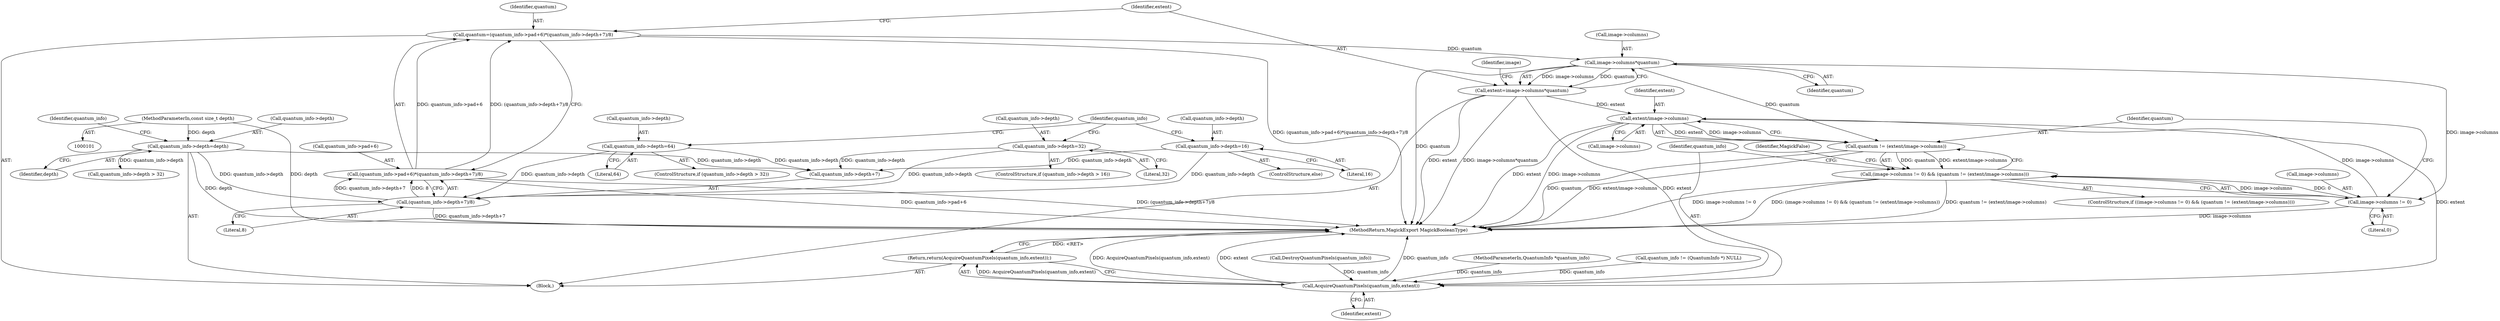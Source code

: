 digraph "0_ImageMagick_b5ed738f8060266bf4ae521f7e3ed145aa4498a3@pointer" {
"1000215" [label="(Call,image->columns*quantum)"];
"1000198" [label="(Call,quantum=(quantum_info->pad+6)*(quantum_info->depth+7)/8)"];
"1000200" [label="(Call,(quantum_info->pad+6)*(quantum_info->depth+7)/8)"];
"1000206" [label="(Call,(quantum_info->depth+7)/8)"];
"1000177" [label="(Call,quantum_info->depth=32)"];
"1000147" [label="(Call,quantum_info->depth=depth)"];
"1000104" [label="(MethodParameterIn,const size_t depth)"];
"1000165" [label="(Call,quantum_info->depth=64)"];
"1000183" [label="(Call,quantum_info->depth=16)"];
"1000213" [label="(Call,extent=image->columns*quantum)"];
"1000229" [label="(Call,extent/image->columns)"];
"1000227" [label="(Call,quantum != (extent/image->columns))"];
"1000221" [label="(Call,(image->columns != 0) && (quantum != (extent/image->columns)))"];
"1000237" [label="(Call,AcquireQuantumPixels(quantum_info,extent))"];
"1000236" [label="(Return,return(AcquireQuantumPixels(quantum_info,extent));)"];
"1000222" [label="(Call,image->columns != 0)"];
"1000201" [label="(Call,quantum_info->pad+6)"];
"1000220" [label="(ControlStructure,if ((image->columns != 0) && (quantum != (extent/image->columns))))"];
"1000148" [label="(Call,quantum_info->depth)"];
"1000228" [label="(Identifier,quantum)"];
"1000227" [label="(Call,quantum != (extent/image->columns))"];
"1000182" [label="(ControlStructure,else)"];
"1000229" [label="(Call,extent/image->columns)"];
"1000196" [label="(Call,DestroyQuantumPixels(quantum_info))"];
"1000155" [label="(Identifier,quantum_info)"];
"1000169" [label="(Literal,64)"];
"1000216" [label="(Call,image->columns)"];
"1000236" [label="(Return,return(AcquireQuantumPixels(quantum_info,extent));)"];
"1000224" [label="(Identifier,image)"];
"1000226" [label="(Literal,0)"];
"1000171" [label="(ControlStructure,if (quantum_info->depth > 16))"];
"1000206" [label="(Call,(quantum_info->depth+7)/8)"];
"1000166" [label="(Call,quantum_info->depth)"];
"1000237" [label="(Call,AcquireQuantumPixels(quantum_info,extent))"];
"1000159" [label="(ControlStructure,if (quantum_info->depth > 32))"];
"1000239" [label="(Identifier,extent)"];
"1000187" [label="(Literal,16)"];
"1000200" [label="(Call,(quantum_info->pad+6)*(quantum_info->depth+7)/8)"];
"1000178" [label="(Call,quantum_info->depth)"];
"1000235" [label="(Identifier,MagickFalse)"];
"1000213" [label="(Call,extent=image->columns*quantum)"];
"1000219" [label="(Identifier,quantum)"];
"1000240" [label="(MethodReturn,MagickExport MagickBooleanType)"];
"1000181" [label="(Literal,32)"];
"1000151" [label="(Identifier,depth)"];
"1000177" [label="(Call,quantum_info->depth=32)"];
"1000104" [label="(MethodParameterIn,const size_t depth)"];
"1000160" [label="(Call,quantum_info->depth > 32)"];
"1000238" [label="(Identifier,quantum_info)"];
"1000222" [label="(Call,image->columns != 0)"];
"1000212" [label="(Literal,8)"];
"1000165" [label="(Call,quantum_info->depth=64)"];
"1000207" [label="(Call,quantum_info->depth+7)"];
"1000215" [label="(Call,image->columns*quantum)"];
"1000199" [label="(Identifier,quantum)"];
"1000221" [label="(Call,(image->columns != 0) && (quantum != (extent/image->columns)))"];
"1000198" [label="(Call,quantum=(quantum_info->pad+6)*(quantum_info->depth+7)/8)"];
"1000231" [label="(Call,image->columns)"];
"1000105" [label="(Block,)"];
"1000230" [label="(Identifier,extent)"];
"1000184" [label="(Call,quantum_info->depth)"];
"1000191" [label="(Identifier,quantum_info)"];
"1000103" [label="(MethodParameterIn,QuantumInfo *quantum_info)"];
"1000136" [label="(Call,quantum_info != (QuantumInfo *) NULL)"];
"1000147" [label="(Call,quantum_info->depth=depth)"];
"1000223" [label="(Call,image->columns)"];
"1000183" [label="(Call,quantum_info->depth=16)"];
"1000214" [label="(Identifier,extent)"];
"1000215" -> "1000213"  [label="AST: "];
"1000215" -> "1000219"  [label="CFG: "];
"1000216" -> "1000215"  [label="AST: "];
"1000219" -> "1000215"  [label="AST: "];
"1000213" -> "1000215"  [label="CFG: "];
"1000215" -> "1000240"  [label="DDG: quantum"];
"1000215" -> "1000213"  [label="DDG: image->columns"];
"1000215" -> "1000213"  [label="DDG: quantum"];
"1000198" -> "1000215"  [label="DDG: quantum"];
"1000215" -> "1000222"  [label="DDG: image->columns"];
"1000215" -> "1000227"  [label="DDG: quantum"];
"1000198" -> "1000105"  [label="AST: "];
"1000198" -> "1000200"  [label="CFG: "];
"1000199" -> "1000198"  [label="AST: "];
"1000200" -> "1000198"  [label="AST: "];
"1000214" -> "1000198"  [label="CFG: "];
"1000198" -> "1000240"  [label="DDG: (quantum_info->pad+6)*(quantum_info->depth+7)/8"];
"1000200" -> "1000198"  [label="DDG: quantum_info->pad+6"];
"1000200" -> "1000198"  [label="DDG: (quantum_info->depth+7)/8"];
"1000200" -> "1000206"  [label="CFG: "];
"1000201" -> "1000200"  [label="AST: "];
"1000206" -> "1000200"  [label="AST: "];
"1000200" -> "1000240"  [label="DDG: quantum_info->pad+6"];
"1000200" -> "1000240"  [label="DDG: (quantum_info->depth+7)/8"];
"1000206" -> "1000200"  [label="DDG: quantum_info->depth+7"];
"1000206" -> "1000200"  [label="DDG: 8"];
"1000206" -> "1000212"  [label="CFG: "];
"1000207" -> "1000206"  [label="AST: "];
"1000212" -> "1000206"  [label="AST: "];
"1000206" -> "1000240"  [label="DDG: quantum_info->depth+7"];
"1000177" -> "1000206"  [label="DDG: quantum_info->depth"];
"1000147" -> "1000206"  [label="DDG: quantum_info->depth"];
"1000165" -> "1000206"  [label="DDG: quantum_info->depth"];
"1000183" -> "1000206"  [label="DDG: quantum_info->depth"];
"1000177" -> "1000171"  [label="AST: "];
"1000177" -> "1000181"  [label="CFG: "];
"1000178" -> "1000177"  [label="AST: "];
"1000181" -> "1000177"  [label="AST: "];
"1000191" -> "1000177"  [label="CFG: "];
"1000177" -> "1000207"  [label="DDG: quantum_info->depth"];
"1000147" -> "1000105"  [label="AST: "];
"1000147" -> "1000151"  [label="CFG: "];
"1000148" -> "1000147"  [label="AST: "];
"1000151" -> "1000147"  [label="AST: "];
"1000155" -> "1000147"  [label="CFG: "];
"1000147" -> "1000240"  [label="DDG: depth"];
"1000104" -> "1000147"  [label="DDG: depth"];
"1000147" -> "1000160"  [label="DDG: quantum_info->depth"];
"1000147" -> "1000207"  [label="DDG: quantum_info->depth"];
"1000104" -> "1000101"  [label="AST: "];
"1000104" -> "1000240"  [label="DDG: depth"];
"1000165" -> "1000159"  [label="AST: "];
"1000165" -> "1000169"  [label="CFG: "];
"1000166" -> "1000165"  [label="AST: "];
"1000169" -> "1000165"  [label="AST: "];
"1000191" -> "1000165"  [label="CFG: "];
"1000165" -> "1000207"  [label="DDG: quantum_info->depth"];
"1000183" -> "1000182"  [label="AST: "];
"1000183" -> "1000187"  [label="CFG: "];
"1000184" -> "1000183"  [label="AST: "];
"1000187" -> "1000183"  [label="AST: "];
"1000191" -> "1000183"  [label="CFG: "];
"1000183" -> "1000207"  [label="DDG: quantum_info->depth"];
"1000213" -> "1000105"  [label="AST: "];
"1000214" -> "1000213"  [label="AST: "];
"1000224" -> "1000213"  [label="CFG: "];
"1000213" -> "1000240"  [label="DDG: extent"];
"1000213" -> "1000240"  [label="DDG: image->columns*quantum"];
"1000213" -> "1000229"  [label="DDG: extent"];
"1000213" -> "1000237"  [label="DDG: extent"];
"1000229" -> "1000227"  [label="AST: "];
"1000229" -> "1000231"  [label="CFG: "];
"1000230" -> "1000229"  [label="AST: "];
"1000231" -> "1000229"  [label="AST: "];
"1000227" -> "1000229"  [label="CFG: "];
"1000229" -> "1000240"  [label="DDG: image->columns"];
"1000229" -> "1000240"  [label="DDG: extent"];
"1000229" -> "1000227"  [label="DDG: extent"];
"1000229" -> "1000227"  [label="DDG: image->columns"];
"1000222" -> "1000229"  [label="DDG: image->columns"];
"1000229" -> "1000237"  [label="DDG: extent"];
"1000227" -> "1000221"  [label="AST: "];
"1000228" -> "1000227"  [label="AST: "];
"1000221" -> "1000227"  [label="CFG: "];
"1000227" -> "1000240"  [label="DDG: quantum"];
"1000227" -> "1000240"  [label="DDG: extent/image->columns"];
"1000227" -> "1000221"  [label="DDG: quantum"];
"1000227" -> "1000221"  [label="DDG: extent/image->columns"];
"1000221" -> "1000220"  [label="AST: "];
"1000221" -> "1000222"  [label="CFG: "];
"1000222" -> "1000221"  [label="AST: "];
"1000235" -> "1000221"  [label="CFG: "];
"1000238" -> "1000221"  [label="CFG: "];
"1000221" -> "1000240"  [label="DDG: (image->columns != 0) && (quantum != (extent/image->columns))"];
"1000221" -> "1000240"  [label="DDG: quantum != (extent/image->columns)"];
"1000221" -> "1000240"  [label="DDG: image->columns != 0"];
"1000222" -> "1000221"  [label="DDG: image->columns"];
"1000222" -> "1000221"  [label="DDG: 0"];
"1000237" -> "1000236"  [label="AST: "];
"1000237" -> "1000239"  [label="CFG: "];
"1000238" -> "1000237"  [label="AST: "];
"1000239" -> "1000237"  [label="AST: "];
"1000236" -> "1000237"  [label="CFG: "];
"1000237" -> "1000240"  [label="DDG: AcquireQuantumPixels(quantum_info,extent)"];
"1000237" -> "1000240"  [label="DDG: extent"];
"1000237" -> "1000240"  [label="DDG: quantum_info"];
"1000237" -> "1000236"  [label="DDG: AcquireQuantumPixels(quantum_info,extent)"];
"1000196" -> "1000237"  [label="DDG: quantum_info"];
"1000136" -> "1000237"  [label="DDG: quantum_info"];
"1000103" -> "1000237"  [label="DDG: quantum_info"];
"1000236" -> "1000105"  [label="AST: "];
"1000240" -> "1000236"  [label="CFG: "];
"1000236" -> "1000240"  [label="DDG: <RET>"];
"1000222" -> "1000226"  [label="CFG: "];
"1000223" -> "1000222"  [label="AST: "];
"1000226" -> "1000222"  [label="AST: "];
"1000228" -> "1000222"  [label="CFG: "];
"1000222" -> "1000240"  [label="DDG: image->columns"];
}

